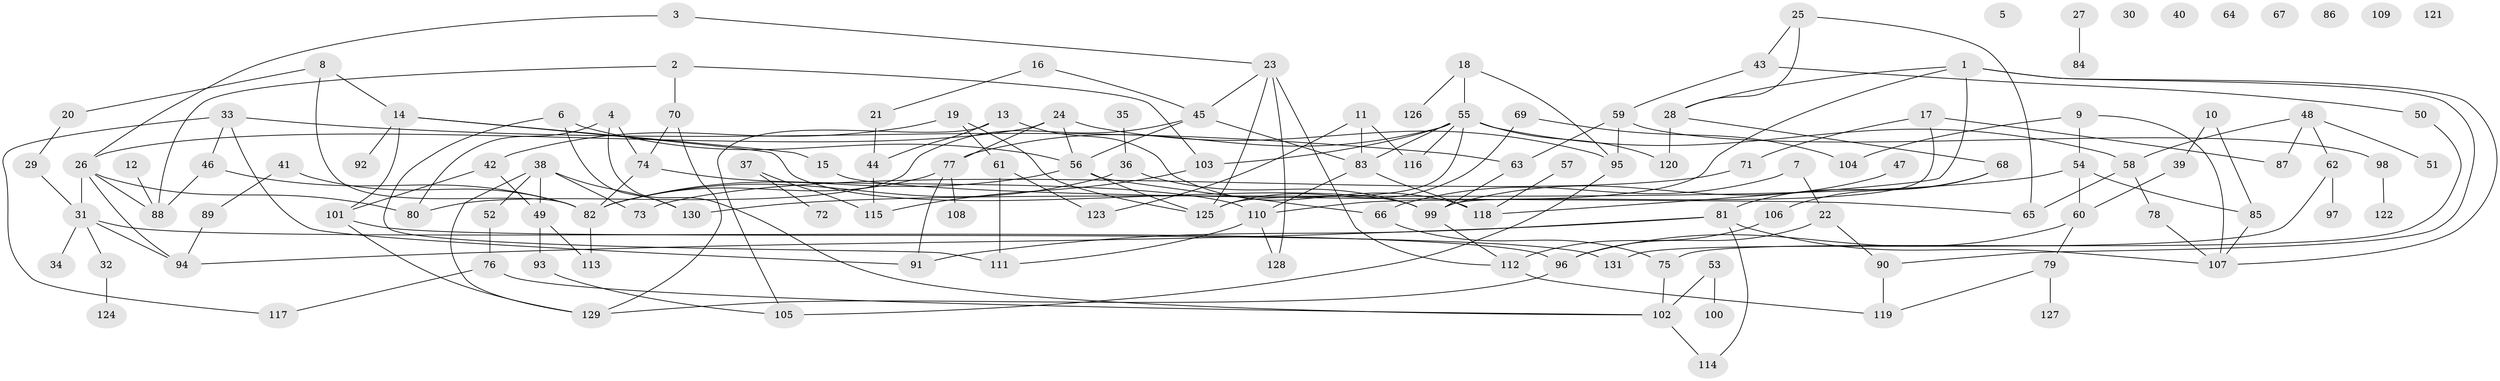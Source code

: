 // Generated by graph-tools (version 1.1) at 2025/49/03/09/25 03:49:05]
// undirected, 131 vertices, 183 edges
graph export_dot {
graph [start="1"]
  node [color=gray90,style=filled];
  1;
  2;
  3;
  4;
  5;
  6;
  7;
  8;
  9;
  10;
  11;
  12;
  13;
  14;
  15;
  16;
  17;
  18;
  19;
  20;
  21;
  22;
  23;
  24;
  25;
  26;
  27;
  28;
  29;
  30;
  31;
  32;
  33;
  34;
  35;
  36;
  37;
  38;
  39;
  40;
  41;
  42;
  43;
  44;
  45;
  46;
  47;
  48;
  49;
  50;
  51;
  52;
  53;
  54;
  55;
  56;
  57;
  58;
  59;
  60;
  61;
  62;
  63;
  64;
  65;
  66;
  67;
  68;
  69;
  70;
  71;
  72;
  73;
  74;
  75;
  76;
  77;
  78;
  79;
  80;
  81;
  82;
  83;
  84;
  85;
  86;
  87;
  88;
  89;
  90;
  91;
  92;
  93;
  94;
  95;
  96;
  97;
  98;
  99;
  100;
  101;
  102;
  103;
  104;
  105;
  106;
  107;
  108;
  109;
  110;
  111;
  112;
  113;
  114;
  115;
  116;
  117;
  118;
  119;
  120;
  121;
  122;
  123;
  124;
  125;
  126;
  127;
  128;
  129;
  130;
  131;
  1 -- 28;
  1 -- 90;
  1 -- 107;
  1 -- 110;
  1 -- 118;
  2 -- 70;
  2 -- 88;
  2 -- 103;
  3 -- 23;
  3 -- 26;
  4 -- 74;
  4 -- 80;
  4 -- 102;
  6 -- 56;
  6 -- 111;
  6 -- 130;
  7 -- 22;
  7 -- 66;
  8 -- 14;
  8 -- 20;
  8 -- 82;
  9 -- 54;
  9 -- 104;
  9 -- 107;
  10 -- 39;
  10 -- 85;
  11 -- 83;
  11 -- 116;
  11 -- 123;
  12 -- 88;
  13 -- 44;
  13 -- 105;
  13 -- 118;
  14 -- 15;
  14 -- 92;
  14 -- 99;
  14 -- 101;
  15 -- 65;
  16 -- 21;
  16 -- 45;
  17 -- 71;
  17 -- 87;
  17 -- 99;
  18 -- 55;
  18 -- 95;
  18 -- 126;
  19 -- 42;
  19 -- 61;
  19 -- 125;
  20 -- 29;
  21 -- 44;
  22 -- 90;
  22 -- 96;
  23 -- 45;
  23 -- 112;
  23 -- 125;
  23 -- 128;
  24 -- 26;
  24 -- 56;
  24 -- 77;
  24 -- 95;
  25 -- 28;
  25 -- 43;
  25 -- 65;
  26 -- 31;
  26 -- 80;
  26 -- 88;
  26 -- 94;
  27 -- 84;
  28 -- 68;
  28 -- 120;
  29 -- 31;
  31 -- 32;
  31 -- 34;
  31 -- 94;
  31 -- 96;
  32 -- 124;
  33 -- 46;
  33 -- 63;
  33 -- 91;
  33 -- 117;
  35 -- 36;
  36 -- 82;
  36 -- 99;
  37 -- 72;
  37 -- 115;
  38 -- 49;
  38 -- 52;
  38 -- 73;
  38 -- 129;
  38 -- 130;
  39 -- 60;
  41 -- 82;
  41 -- 89;
  42 -- 49;
  42 -- 101;
  43 -- 50;
  43 -- 59;
  44 -- 115;
  45 -- 56;
  45 -- 80;
  45 -- 83;
  46 -- 82;
  46 -- 88;
  47 -- 99;
  48 -- 51;
  48 -- 58;
  48 -- 62;
  48 -- 87;
  49 -- 93;
  49 -- 113;
  50 -- 75;
  52 -- 76;
  53 -- 100;
  53 -- 102;
  54 -- 60;
  54 -- 85;
  54 -- 130;
  55 -- 58;
  55 -- 77;
  55 -- 83;
  55 -- 103;
  55 -- 116;
  55 -- 120;
  55 -- 125;
  56 -- 66;
  56 -- 82;
  56 -- 125;
  57 -- 118;
  58 -- 65;
  58 -- 78;
  59 -- 63;
  59 -- 95;
  59 -- 98;
  60 -- 79;
  60 -- 96;
  61 -- 111;
  61 -- 123;
  62 -- 97;
  62 -- 131;
  63 -- 99;
  66 -- 75;
  68 -- 81;
  68 -- 106;
  69 -- 104;
  69 -- 125;
  70 -- 74;
  70 -- 129;
  71 -- 73;
  74 -- 82;
  74 -- 110;
  75 -- 102;
  76 -- 102;
  76 -- 117;
  77 -- 82;
  77 -- 91;
  77 -- 108;
  78 -- 107;
  79 -- 119;
  79 -- 127;
  81 -- 91;
  81 -- 94;
  81 -- 107;
  81 -- 114;
  82 -- 113;
  83 -- 110;
  83 -- 118;
  85 -- 107;
  89 -- 94;
  90 -- 119;
  93 -- 105;
  95 -- 105;
  96 -- 129;
  98 -- 122;
  99 -- 112;
  101 -- 129;
  101 -- 131;
  102 -- 114;
  103 -- 115;
  106 -- 112;
  110 -- 111;
  110 -- 128;
  112 -- 119;
}
